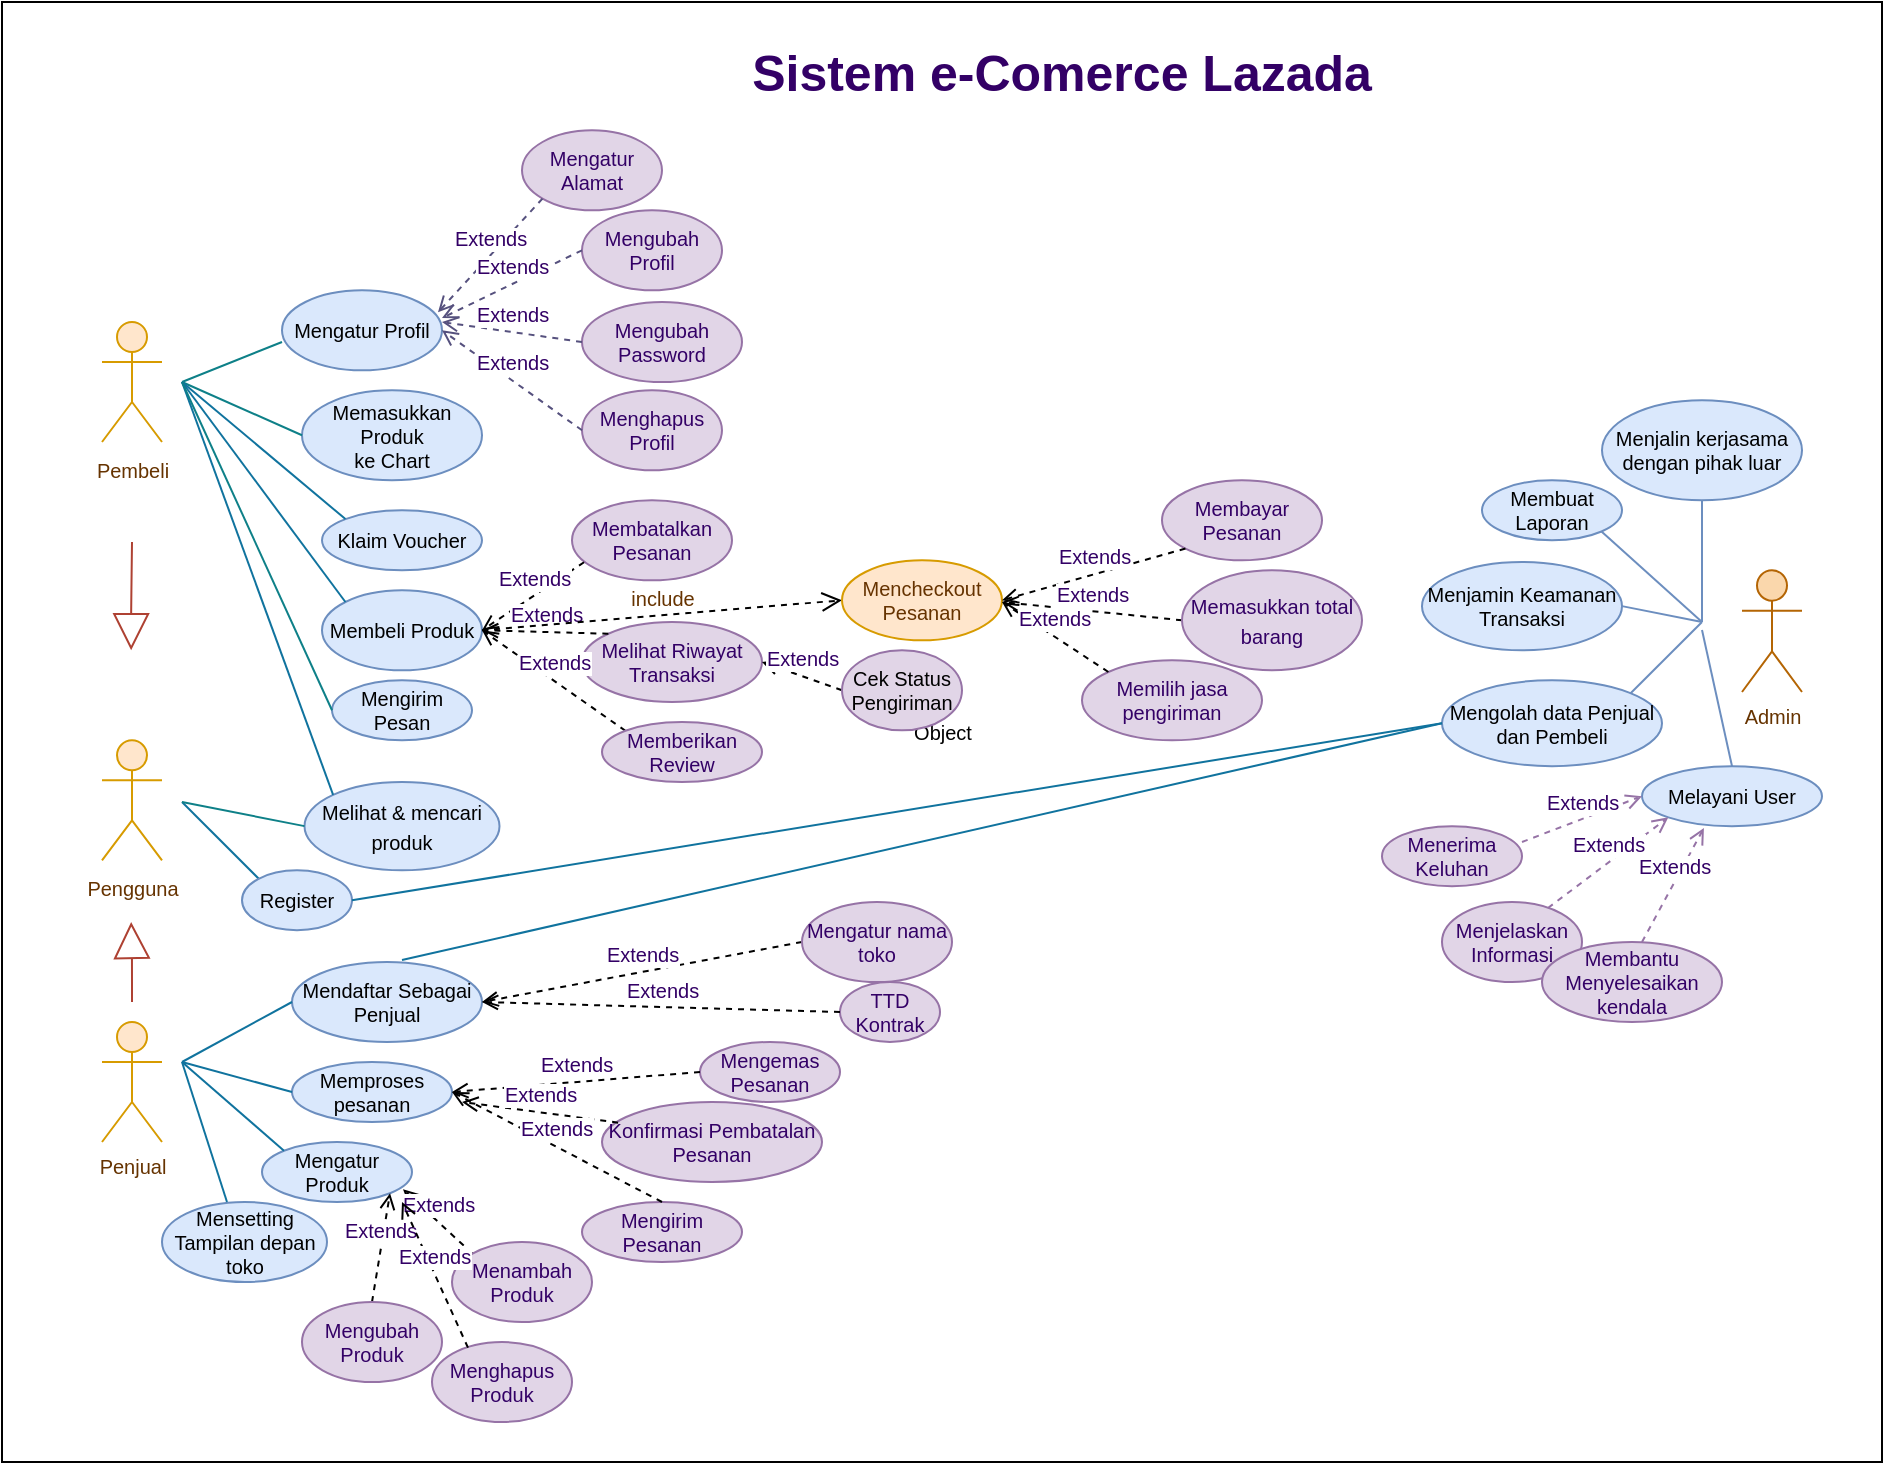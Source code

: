 <mxfile version="13.6.2" type="github">
  <diagram id="C5RBs43oDa-KdzZeNtuy" name="Page-1">
    <mxGraphModel dx="1014" dy="1810" grid="1" gridSize="10" guides="1" tooltips="1" connect="1" arrows="1" fold="1" page="1" pageScale="1" pageWidth="827" pageHeight="1169" math="0" shadow="0">
      <root>
        <mxCell id="WIyWlLk6GJQsqaUBKTNV-0" />
        <mxCell id="WIyWlLk6GJQsqaUBKTNV-1" parent="WIyWlLk6GJQsqaUBKTNV-0" />
        <mxCell id="xuDZEP3e2Q5t-tIr7pyA-163" value="Object" style="html=1;fontSize=10;" vertex="1" parent="WIyWlLk6GJQsqaUBKTNV-1">
          <mxGeometry x="30" y="-350" width="940" height="730" as="geometry" />
        </mxCell>
        <mxCell id="xuDZEP3e2Q5t-tIr7pyA-2" value="&lt;font style=&quot;font-size: 10px&quot;&gt;Pengguna&lt;/font&gt;" style="shape=umlActor;verticalLabelPosition=bottom;verticalAlign=top;html=1;fillColor=#ffe6cc;strokeColor=#d79b00;fontColor=#663300;" vertex="1" parent="WIyWlLk6GJQsqaUBKTNV-1">
          <mxGeometry x="80" y="19.14" width="30" height="60" as="geometry" />
        </mxCell>
        <mxCell id="xuDZEP3e2Q5t-tIr7pyA-3" value="&lt;font style=&quot;font-size: 10px&quot;&gt;Pembeli&lt;/font&gt;" style="shape=umlActor;verticalLabelPosition=bottom;verticalAlign=top;html=1;fillColor=#ffe6cc;strokeColor=#d79b00;fontColor=#663300;" vertex="1" parent="WIyWlLk6GJQsqaUBKTNV-1">
          <mxGeometry x="80" y="-190" width="30" height="60" as="geometry" />
        </mxCell>
        <mxCell id="xuDZEP3e2Q5t-tIr7pyA-4" value="" style="endArrow=none;html=1;fontColor=#336600;fillColor=#b1ddf0;strokeColor=#10739e;" edge="1" parent="WIyWlLk6GJQsqaUBKTNV-1">
          <mxGeometry relative="1" as="geometry">
            <mxPoint x="120" y="50" as="sourcePoint" />
            <mxPoint x="160" y="90" as="targetPoint" />
          </mxGeometry>
        </mxCell>
        <mxCell id="xuDZEP3e2Q5t-tIr7pyA-7" value="&lt;font style=&quot;font-size: 10px&quot;&gt;Register&lt;/font&gt;" style="ellipse;whiteSpace=wrap;html=1;fillColor=#dae8fc;strokeColor=#6c8ebf;" vertex="1" parent="WIyWlLk6GJQsqaUBKTNV-1">
          <mxGeometry x="150" y="84.14" width="55" height="30" as="geometry" />
        </mxCell>
        <mxCell id="xuDZEP3e2Q5t-tIr7pyA-26" value="&lt;font style=&quot;font-size: 10px&quot;&gt;Melihat &amp;amp; mencari produk&lt;/font&gt;" style="ellipse;whiteSpace=wrap;html=1;fillColor=#dae8fc;strokeColor=#6c8ebf;" vertex="1" parent="WIyWlLk6GJQsqaUBKTNV-1">
          <mxGeometry x="181.25" y="40" width="97.5" height="44.14" as="geometry" />
        </mxCell>
        <mxCell id="xuDZEP3e2Q5t-tIr7pyA-36" value="&lt;font style=&quot;font-size: 10px&quot;&gt;Mengatur Profil&lt;/font&gt;" style="ellipse;whiteSpace=wrap;html=1;fillColor=#dae8fc;strokeColor=#6c8ebf;" vertex="1" parent="WIyWlLk6GJQsqaUBKTNV-1">
          <mxGeometry x="170" y="-205.86" width="80" height="40" as="geometry" />
        </mxCell>
        <mxCell id="xuDZEP3e2Q5t-tIr7pyA-37" value="" style="endArrow=none;html=1;fillColor=#b0e3e6;strokeColor=#0e8088;fontColor=#336600;" edge="1" parent="WIyWlLk6GJQsqaUBKTNV-1">
          <mxGeometry relative="1" as="geometry">
            <mxPoint x="120" y="-160" as="sourcePoint" />
            <mxPoint x="170" y="-180" as="targetPoint" />
          </mxGeometry>
        </mxCell>
        <mxCell id="xuDZEP3e2Q5t-tIr7pyA-40" value="Mengatur Alamat" style="ellipse;whiteSpace=wrap;html=1;fontSize=10;fillColor=#e1d5e7;strokeColor=#9673a6;fontColor=#330066;" vertex="1" parent="WIyWlLk6GJQsqaUBKTNV-1">
          <mxGeometry x="290" y="-285.86" width="70" height="40" as="geometry" />
        </mxCell>
        <mxCell id="xuDZEP3e2Q5t-tIr7pyA-41" value="Mengubah Profil" style="ellipse;whiteSpace=wrap;html=1;fontSize=10;fillColor=#e1d5e7;strokeColor=#9673a6;fontColor=#330066;" vertex="1" parent="WIyWlLk6GJQsqaUBKTNV-1">
          <mxGeometry x="320" y="-245.86" width="70" height="40" as="geometry" />
        </mxCell>
        <mxCell id="xuDZEP3e2Q5t-tIr7pyA-42" value="Mengubah Password" style="ellipse;whiteSpace=wrap;html=1;fontSize=10;fillColor=#e1d5e7;strokeColor=#9673a6;fontColor=#330066;" vertex="1" parent="WIyWlLk6GJQsqaUBKTNV-1">
          <mxGeometry x="320" y="-200" width="80" height="40" as="geometry" />
        </mxCell>
        <mxCell id="xuDZEP3e2Q5t-tIr7pyA-43" value="Menghapus Profil" style="ellipse;whiteSpace=wrap;html=1;fontSize=10;fillColor=#e1d5e7;strokeColor=#9673a6;fontColor=#330066;" vertex="1" parent="WIyWlLk6GJQsqaUBKTNV-1">
          <mxGeometry x="320" y="-155.86" width="70" height="40" as="geometry" />
        </mxCell>
        <mxCell id="xuDZEP3e2Q5t-tIr7pyA-46" value="&lt;div&gt;Extends&lt;/div&gt;" style="html=1;verticalAlign=bottom;endArrow=open;dashed=1;fontSize=10;exitX=0;exitY=1;exitDx=0;exitDy=0;entryX=0.975;entryY=0.275;entryDx=0;entryDy=0;entryPerimeter=0;fillColor=#d0cee2;strokeColor=#56517e;fontColor=#330066;" edge="1" parent="WIyWlLk6GJQsqaUBKTNV-1" source="xuDZEP3e2Q5t-tIr7pyA-40" target="xuDZEP3e2Q5t-tIr7pyA-36">
          <mxGeometry relative="1" as="geometry">
            <mxPoint x="210" y="-145.86" as="sourcePoint" />
            <mxPoint x="170" y="-55.86" as="targetPoint" />
            <Array as="points" />
          </mxGeometry>
        </mxCell>
        <mxCell id="xuDZEP3e2Q5t-tIr7pyA-47" value="&lt;div&gt;Extends&lt;/div&gt;" style="html=1;verticalAlign=bottom;endArrow=open;dashed=1;fontSize=10;exitX=0;exitY=0.5;exitDx=0;exitDy=0;fillColor=#d0cee2;strokeColor=#56517e;fontColor=#330066;" edge="1" parent="WIyWlLk6GJQsqaUBKTNV-1" source="xuDZEP3e2Q5t-tIr7pyA-41">
          <mxGeometry relative="1" as="geometry">
            <mxPoint x="310.251" y="-251.718" as="sourcePoint" />
            <mxPoint x="250" y="-192" as="targetPoint" />
            <Array as="points" />
          </mxGeometry>
        </mxCell>
        <mxCell id="xuDZEP3e2Q5t-tIr7pyA-48" value="&lt;div&gt;Extends&lt;/div&gt;" style="html=1;verticalAlign=bottom;endArrow=open;dashed=1;fontSize=10;exitX=0;exitY=0.5;exitDx=0;exitDy=0;entryX=1;entryY=0.397;entryDx=0;entryDy=0;entryPerimeter=0;fillColor=#d0cee2;strokeColor=#56517e;fontColor=#330066;" edge="1" parent="WIyWlLk6GJQsqaUBKTNV-1" source="xuDZEP3e2Q5t-tIr7pyA-42" target="xuDZEP3e2Q5t-tIr7pyA-36">
          <mxGeometry relative="1" as="geometry">
            <mxPoint x="320.251" y="-241.718" as="sourcePoint" />
            <mxPoint x="250" y="-195.86" as="targetPoint" />
            <Array as="points" />
          </mxGeometry>
        </mxCell>
        <mxCell id="xuDZEP3e2Q5t-tIr7pyA-49" value="&lt;div&gt;Extends&lt;/div&gt;" style="html=1;verticalAlign=bottom;endArrow=open;dashed=1;fontSize=10;exitX=0;exitY=0.5;exitDx=0;exitDy=0;entryX=1;entryY=0.5;entryDx=0;entryDy=0;fillColor=#d0cee2;strokeColor=#56517e;fontColor=#330066;" edge="1" parent="WIyWlLk6GJQsqaUBKTNV-1" source="xuDZEP3e2Q5t-tIr7pyA-43" target="xuDZEP3e2Q5t-tIr7pyA-36">
          <mxGeometry relative="1" as="geometry">
            <mxPoint x="330.251" y="-231.718" as="sourcePoint" />
            <mxPoint x="250" y="-195.86" as="targetPoint" />
            <Array as="points" />
          </mxGeometry>
        </mxCell>
        <mxCell id="xuDZEP3e2Q5t-tIr7pyA-50" value="&lt;div&gt;Memasukkan Produk&lt;/div&gt;&lt;div&gt;ke Chart&lt;br&gt;&lt;/div&gt;" style="ellipse;whiteSpace=wrap;html=1;fontSize=10;fillColor=#dae8fc;strokeColor=#6c8ebf;" vertex="1" parent="WIyWlLk6GJQsqaUBKTNV-1">
          <mxGeometry x="180" y="-155.86" width="90" height="45" as="geometry" />
        </mxCell>
        <mxCell id="xuDZEP3e2Q5t-tIr7pyA-51" value="" style="endArrow=none;html=1;fontSize=10;entryX=0;entryY=0.5;entryDx=0;entryDy=0;fillColor=#b0e3e6;strokeColor=#0e8088;fontColor=#336600;" edge="1" parent="WIyWlLk6GJQsqaUBKTNV-1" target="xuDZEP3e2Q5t-tIr7pyA-50">
          <mxGeometry relative="1" as="geometry">
            <mxPoint x="120" y="-160" as="sourcePoint" />
            <mxPoint x="430" y="-155.86" as="targetPoint" />
          </mxGeometry>
        </mxCell>
        <mxCell id="xuDZEP3e2Q5t-tIr7pyA-55" value="Klaim Voucher" style="ellipse;whiteSpace=wrap;html=1;fontSize=10;fillColor=#dae8fc;strokeColor=#6c8ebf;" vertex="1" parent="WIyWlLk6GJQsqaUBKTNV-1">
          <mxGeometry x="190" y="-95.86" width="80" height="30" as="geometry" />
        </mxCell>
        <mxCell id="xuDZEP3e2Q5t-tIr7pyA-56" value="" style="endArrow=none;html=1;fontSize=10;entryX=0;entryY=0;entryDx=0;entryDy=0;fillColor=#b1ddf0;strokeColor=#10739e;fontColor=#336600;" edge="1" parent="WIyWlLk6GJQsqaUBKTNV-1" target="xuDZEP3e2Q5t-tIr7pyA-55">
          <mxGeometry relative="1" as="geometry">
            <mxPoint x="120" y="-160" as="sourcePoint" />
            <mxPoint x="430" y="-135.86" as="targetPoint" />
          </mxGeometry>
        </mxCell>
        <mxCell id="xuDZEP3e2Q5t-tIr7pyA-59" value="Membatalkan Pesanan" style="ellipse;whiteSpace=wrap;html=1;fontSize=10;fillColor=#e1d5e7;strokeColor=#9673a6;fontColor=#330066;" vertex="1" parent="WIyWlLk6GJQsqaUBKTNV-1">
          <mxGeometry x="315" y="-100.86" width="80" height="40" as="geometry" />
        </mxCell>
        <mxCell id="xuDZEP3e2Q5t-tIr7pyA-60" value="Membeli Produk" style="ellipse;whiteSpace=wrap;html=1;fontSize=10;fillColor=#dae8fc;strokeColor=#6c8ebf;" vertex="1" parent="WIyWlLk6GJQsqaUBKTNV-1">
          <mxGeometry x="190" y="-55.86" width="80" height="40" as="geometry" />
        </mxCell>
        <mxCell id="xuDZEP3e2Q5t-tIr7pyA-61" value="" style="endArrow=none;html=1;fontSize=10;entryX=0;entryY=0;entryDx=0;entryDy=0;fillColor=#b1ddf0;strokeColor=#10739e;fontColor=#336600;" edge="1" parent="WIyWlLk6GJQsqaUBKTNV-1" target="xuDZEP3e2Q5t-tIr7pyA-60">
          <mxGeometry relative="1" as="geometry">
            <mxPoint x="120" y="-160" as="sourcePoint" />
            <mxPoint x="430" y="-115.86" as="targetPoint" />
          </mxGeometry>
        </mxCell>
        <mxCell id="xuDZEP3e2Q5t-tIr7pyA-65" value="&lt;div&gt;Extends&lt;/div&gt;" style="html=1;verticalAlign=bottom;endArrow=open;dashed=1;fontSize=10;exitX=0.075;exitY=0.775;exitDx=0;exitDy=0;entryX=1;entryY=0.5;entryDx=0;entryDy=0;exitPerimeter=0;fontColor=#330066;" edge="1" parent="WIyWlLk6GJQsqaUBKTNV-1" source="xuDZEP3e2Q5t-tIr7pyA-59" target="xuDZEP3e2Q5t-tIr7pyA-60">
          <mxGeometry relative="1" as="geometry">
            <mxPoint x="340" y="24.14" as="sourcePoint" />
            <mxPoint x="270" y="-45.86" as="targetPoint" />
            <Array as="points" />
          </mxGeometry>
        </mxCell>
        <mxCell id="xuDZEP3e2Q5t-tIr7pyA-66" value="&lt;div&gt;Melihat Riwayat&lt;/div&gt;&lt;div&gt;Transaksi&lt;br&gt;&lt;/div&gt;" style="ellipse;whiteSpace=wrap;html=1;fontSize=10;fillColor=#e1d5e7;strokeColor=#9673a6;fontColor=#330066;" vertex="1" parent="WIyWlLk6GJQsqaUBKTNV-1">
          <mxGeometry x="320" y="-40" width="90" height="40" as="geometry" />
        </mxCell>
        <mxCell id="xuDZEP3e2Q5t-tIr7pyA-67" value="&lt;div&gt;Extends&lt;/div&gt;" style="html=1;verticalAlign=bottom;endArrow=open;dashed=1;fontSize=10;exitX=0;exitY=0;exitDx=0;exitDy=0;entryX=1;entryY=0.5;entryDx=0;entryDy=0;fontColor=#330066;" edge="1" parent="WIyWlLk6GJQsqaUBKTNV-1" source="xuDZEP3e2Q5t-tIr7pyA-66" target="xuDZEP3e2Q5t-tIr7pyA-60">
          <mxGeometry relative="1" as="geometry">
            <mxPoint x="340" y="-105.86" as="sourcePoint" />
            <mxPoint x="270" y="-175.86" as="targetPoint" />
            <Array as="points" />
          </mxGeometry>
        </mxCell>
        <mxCell id="xuDZEP3e2Q5t-tIr7pyA-69" value="&lt;div&gt;Extends&lt;/div&gt;" style="html=1;verticalAlign=bottom;endArrow=open;dashed=1;fontSize=10;entryX=1;entryY=0.5;entryDx=0;entryDy=0;exitX=0;exitY=0;exitDx=0;exitDy=0;fontColor=#330066;" edge="1" parent="WIyWlLk6GJQsqaUBKTNV-1" source="xuDZEP3e2Q5t-tIr7pyA-95" target="xuDZEP3e2Q5t-tIr7pyA-60">
          <mxGeometry relative="1" as="geometry">
            <mxPoint x="322" y="20" as="sourcePoint" />
            <mxPoint x="280" y="-165.86" as="targetPoint" />
            <Array as="points" />
          </mxGeometry>
        </mxCell>
        <mxCell id="xuDZEP3e2Q5t-tIr7pyA-70" value="&lt;div&gt;Extends&lt;/div&gt;" style="html=1;verticalAlign=bottom;endArrow=open;dashed=1;fontSize=10;entryX=1;entryY=0.5;entryDx=0;entryDy=0;exitX=0;exitY=0.5;exitDx=0;exitDy=0;fontColor=#330066;" edge="1" parent="WIyWlLk6GJQsqaUBKTNV-1" source="xuDZEP3e2Q5t-tIr7pyA-71" target="xuDZEP3e2Q5t-tIr7pyA-66">
          <mxGeometry relative="1" as="geometry">
            <mxPoint x="440" y="-55.86" as="sourcePoint" />
            <mxPoint x="290" y="-155.86" as="targetPoint" />
            <Array as="points" />
          </mxGeometry>
        </mxCell>
        <mxCell id="xuDZEP3e2Q5t-tIr7pyA-71" value="Cek Status Pengiriman" style="ellipse;whiteSpace=wrap;html=1;fontSize=10;fillColor=#e1d5e7;strokeColor=#9673a6;" vertex="1" parent="WIyWlLk6GJQsqaUBKTNV-1">
          <mxGeometry x="450" y="-25.86" width="60" height="40" as="geometry" />
        </mxCell>
        <mxCell id="xuDZEP3e2Q5t-tIr7pyA-74" value="include" style="html=1;verticalAlign=bottom;endArrow=open;dashed=1;endSize=8;fontSize=10;entryX=0;entryY=0.5;entryDx=0;entryDy=0;fontColor=#663300;" edge="1" parent="WIyWlLk6GJQsqaUBKTNV-1" target="xuDZEP3e2Q5t-tIr7pyA-75">
          <mxGeometry relative="1" as="geometry">
            <mxPoint x="270" y="-35.86" as="sourcePoint" />
            <mxPoint x="520" y="-55.86" as="targetPoint" />
          </mxGeometry>
        </mxCell>
        <mxCell id="xuDZEP3e2Q5t-tIr7pyA-75" value="Mencheckout Pesanan" style="ellipse;whiteSpace=wrap;html=1;fontSize=10;fillColor=#ffe6cc;strokeColor=#d79b00;fontColor=#663300;" vertex="1" parent="WIyWlLk6GJQsqaUBKTNV-1">
          <mxGeometry x="450" y="-70.86" width="80" height="40" as="geometry" />
        </mxCell>
        <mxCell id="xuDZEP3e2Q5t-tIr7pyA-77" value="Membayar Pesanan" style="ellipse;whiteSpace=wrap;html=1;fontSize=10;fillColor=#e1d5e7;strokeColor=#9673a6;fontColor=#330066;" vertex="1" parent="WIyWlLk6GJQsqaUBKTNV-1">
          <mxGeometry x="610" y="-110.86" width="80" height="40" as="geometry" />
        </mxCell>
        <mxCell id="xuDZEP3e2Q5t-tIr7pyA-78" value="&lt;div&gt;Extends&lt;/div&gt;" style="html=1;verticalAlign=bottom;endArrow=open;dashed=1;fontSize=10;exitX=0;exitY=1;exitDx=0;exitDy=0;entryX=1;entryY=0.5;entryDx=0;entryDy=0;fontColor=#330066;" edge="1" parent="WIyWlLk6GJQsqaUBKTNV-1" source="xuDZEP3e2Q5t-tIr7pyA-77" target="xuDZEP3e2Q5t-tIr7pyA-75">
          <mxGeometry relative="1" as="geometry">
            <mxPoint x="390" y="-55.86" as="sourcePoint" />
            <mxPoint x="500" y="-155.86" as="targetPoint" />
            <Array as="points" />
          </mxGeometry>
        </mxCell>
        <mxCell id="xuDZEP3e2Q5t-tIr7pyA-79" value="&lt;div&gt;Extends&lt;/div&gt;" style="html=1;verticalAlign=bottom;endArrow=open;dashed=1;fontSize=10;exitX=0;exitY=0.5;exitDx=0;exitDy=0;fontColor=#330066;" edge="1" parent="WIyWlLk6GJQsqaUBKTNV-1" source="xuDZEP3e2Q5t-tIr7pyA-80">
          <mxGeometry relative="1" as="geometry">
            <mxPoint x="630" y="-45.86" as="sourcePoint" />
            <mxPoint x="530" y="-50" as="targetPoint" />
            <Array as="points" />
          </mxGeometry>
        </mxCell>
        <mxCell id="xuDZEP3e2Q5t-tIr7pyA-80" value="&lt;font style=&quot;font-size: 10px&quot;&gt;Memasukkan total barang&lt;/font&gt;" style="ellipse;whiteSpace=wrap;html=1;fillColor=#e1d5e7;strokeColor=#9673a6;fontColor=#330066;" vertex="1" parent="WIyWlLk6GJQsqaUBKTNV-1">
          <mxGeometry x="620" y="-65.86" width="90" height="50" as="geometry" />
        </mxCell>
        <mxCell id="xuDZEP3e2Q5t-tIr7pyA-82" value="Memilih jasa pengiriman" style="ellipse;whiteSpace=wrap;html=1;fontSize=10;fillColor=#e1d5e7;strokeColor=#9673a6;fontColor=#330066;" vertex="1" parent="WIyWlLk6GJQsqaUBKTNV-1">
          <mxGeometry x="570" y="-20.86" width="90" height="40" as="geometry" />
        </mxCell>
        <mxCell id="xuDZEP3e2Q5t-tIr7pyA-83" value="&lt;div&gt;Extends&lt;/div&gt;" style="html=1;verticalAlign=bottom;endArrow=open;dashed=1;fontSize=10;exitX=0;exitY=0;exitDx=0;exitDy=0;fontColor=#330066;" edge="1" parent="WIyWlLk6GJQsqaUBKTNV-1" source="xuDZEP3e2Q5t-tIr7pyA-82">
          <mxGeometry relative="1" as="geometry">
            <mxPoint x="410" y="-35.86" as="sourcePoint" />
            <mxPoint x="530" y="-50" as="targetPoint" />
            <Array as="points" />
          </mxGeometry>
        </mxCell>
        <mxCell id="xuDZEP3e2Q5t-tIr7pyA-85" value="" style="endArrow=block;endSize=16;endFill=0;html=1;fontSize=10;fillColor=#fad9d5;strokeColor=#ae4132;fontColor=#336600;" edge="1" parent="WIyWlLk6GJQsqaUBKTNV-1">
          <mxGeometry width="160" relative="1" as="geometry">
            <mxPoint x="95" y="-80" as="sourcePoint" />
            <mxPoint x="94.58" y="-25.86" as="targetPoint" />
            <Array as="points">
              <mxPoint x="94.58" y="-45.86" />
            </Array>
          </mxGeometry>
        </mxCell>
        <mxCell id="xuDZEP3e2Q5t-tIr7pyA-87" value="" style="endArrow=none;html=1;fontSize=10;entryX=0;entryY=0.5;entryDx=0;entryDy=0;fontColor=#336600;fillColor=#b0e3e6;strokeColor=#0e8088;" edge="1" parent="WIyWlLk6GJQsqaUBKTNV-1" target="xuDZEP3e2Q5t-tIr7pyA-26">
          <mxGeometry relative="1" as="geometry">
            <mxPoint x="120" y="50" as="sourcePoint" />
            <mxPoint x="190" y="30" as="targetPoint" />
          </mxGeometry>
        </mxCell>
        <mxCell id="xuDZEP3e2Q5t-tIr7pyA-90" value="" style="endArrow=none;html=1;fontSize=10;entryX=0;entryY=0;entryDx=0;entryDy=0;fillColor=#b1ddf0;strokeColor=#10739e;fontColor=#336600;" edge="1" parent="WIyWlLk6GJQsqaUBKTNV-1" target="xuDZEP3e2Q5t-tIr7pyA-26">
          <mxGeometry relative="1" as="geometry">
            <mxPoint x="120" y="-160" as="sourcePoint" />
            <mxPoint x="140" y="20" as="targetPoint" />
          </mxGeometry>
        </mxCell>
        <mxCell id="xuDZEP3e2Q5t-tIr7pyA-95" value="Memberikan Review" style="ellipse;whiteSpace=wrap;html=1;fontSize=10;fillColor=#e1d5e7;strokeColor=#9673a6;fontColor=#330066;" vertex="1" parent="WIyWlLk6GJQsqaUBKTNV-1">
          <mxGeometry x="330" y="10.0" width="80" height="30" as="geometry" />
        </mxCell>
        <mxCell id="xuDZEP3e2Q5t-tIr7pyA-96" value="" style="endArrow=block;endSize=16;endFill=0;html=1;fontSize=10;jumpSize=5;fontColor=#336600;fillColor=#fad9d5;strokeColor=#ae4132;" edge="1" parent="WIyWlLk6GJQsqaUBKTNV-1">
          <mxGeometry width="160" relative="1" as="geometry">
            <mxPoint x="95" y="150" as="sourcePoint" />
            <mxPoint x="94.58" y="110" as="targetPoint" />
            <Array as="points">
              <mxPoint x="95" y="130" />
            </Array>
          </mxGeometry>
        </mxCell>
        <mxCell id="xuDZEP3e2Q5t-tIr7pyA-97" value="Penjual" style="shape=umlActor;verticalLabelPosition=bottom;verticalAlign=top;html=1;fontSize=10;fillColor=#ffe6cc;strokeColor=#d79b00;fontColor=#663300;" vertex="1" parent="WIyWlLk6GJQsqaUBKTNV-1">
          <mxGeometry x="80" y="160" width="30" height="60" as="geometry" />
        </mxCell>
        <mxCell id="xuDZEP3e2Q5t-tIr7pyA-98" value="Mendaftar Sebagai Penjual" style="ellipse;whiteSpace=wrap;html=1;fontSize=10;fillColor=#dae8fc;strokeColor=#6c8ebf;" vertex="1" parent="WIyWlLk6GJQsqaUBKTNV-1">
          <mxGeometry x="175" y="130" width="95" height="40" as="geometry" />
        </mxCell>
        <mxCell id="xuDZEP3e2Q5t-tIr7pyA-99" value="Mensetting Tampilan depan toko" style="ellipse;whiteSpace=wrap;html=1;fontSize=10;fillColor=#dae8fc;strokeColor=#6c8ebf;" vertex="1" parent="WIyWlLk6GJQsqaUBKTNV-1">
          <mxGeometry x="110" y="250" width="82.5" height="40" as="geometry" />
        </mxCell>
        <mxCell id="xuDZEP3e2Q5t-tIr7pyA-100" value="Memproses pesanan" style="ellipse;whiteSpace=wrap;html=1;fontSize=10;fillColor=#dae8fc;strokeColor=#6c8ebf;" vertex="1" parent="WIyWlLk6GJQsqaUBKTNV-1">
          <mxGeometry x="175" y="180" width="80" height="30" as="geometry" />
        </mxCell>
        <mxCell id="xuDZEP3e2Q5t-tIr7pyA-101" value="Mengatur Produk" style="ellipse;whiteSpace=wrap;html=1;fontSize=10;fillColor=#dae8fc;strokeColor=#6c8ebf;" vertex="1" parent="WIyWlLk6GJQsqaUBKTNV-1">
          <mxGeometry x="160" y="220" width="75" height="30" as="geometry" />
        </mxCell>
        <mxCell id="xuDZEP3e2Q5t-tIr7pyA-102" value="Mengirim Pesan" style="ellipse;whiteSpace=wrap;html=1;fontSize=10;fillColor=#dae8fc;strokeColor=#6c8ebf;" vertex="1" parent="WIyWlLk6GJQsqaUBKTNV-1">
          <mxGeometry x="195" y="-10.86" width="70" height="30" as="geometry" />
        </mxCell>
        <mxCell id="xuDZEP3e2Q5t-tIr7pyA-103" value="" style="endArrow=none;html=1;fontSize=10;entryX=0;entryY=0.5;entryDx=0;entryDy=0;fillColor=#b0e3e6;strokeColor=#0e8088;fontColor=#336600;" edge="1" parent="WIyWlLk6GJQsqaUBKTNV-1" target="xuDZEP3e2Q5t-tIr7pyA-102">
          <mxGeometry relative="1" as="geometry">
            <mxPoint x="120" y="-160" as="sourcePoint" />
            <mxPoint x="350" y="20" as="targetPoint" />
          </mxGeometry>
        </mxCell>
        <mxCell id="xuDZEP3e2Q5t-tIr7pyA-106" value="" style="endArrow=none;html=1;fontSize=10;entryX=0;entryY=0.5;entryDx=0;entryDy=0;fillColor=#b1ddf0;strokeColor=#10739e;fontColor=#336600;" edge="1" parent="WIyWlLk6GJQsqaUBKTNV-1" target="xuDZEP3e2Q5t-tIr7pyA-98">
          <mxGeometry relative="1" as="geometry">
            <mxPoint x="120" y="180" as="sourcePoint" />
            <mxPoint x="350" y="250" as="targetPoint" />
          </mxGeometry>
        </mxCell>
        <mxCell id="xuDZEP3e2Q5t-tIr7pyA-110" value="" style="endArrow=none;html=1;fontSize=10;entryX=0;entryY=0.5;entryDx=0;entryDy=0;fillColor=#b1ddf0;strokeColor=#10739e;fontColor=#336600;" edge="1" parent="WIyWlLk6GJQsqaUBKTNV-1" target="xuDZEP3e2Q5t-tIr7pyA-100">
          <mxGeometry relative="1" as="geometry">
            <mxPoint x="120" y="180" as="sourcePoint" />
            <mxPoint x="195.0" y="170" as="targetPoint" />
          </mxGeometry>
        </mxCell>
        <mxCell id="xuDZEP3e2Q5t-tIr7pyA-111" value="" style="endArrow=none;html=1;fontSize=10;entryX=0;entryY=0;entryDx=0;entryDy=0;fillColor=#b1ddf0;strokeColor=#10739e;fontColor=#336600;" edge="1" parent="WIyWlLk6GJQsqaUBKTNV-1" target="xuDZEP3e2Q5t-tIr7pyA-101">
          <mxGeometry relative="1" as="geometry">
            <mxPoint x="120" y="180" as="sourcePoint" />
            <mxPoint x="205.0" y="180" as="targetPoint" />
          </mxGeometry>
        </mxCell>
        <mxCell id="xuDZEP3e2Q5t-tIr7pyA-112" value="&lt;div&gt;Extends&lt;/div&gt;" style="html=1;verticalAlign=bottom;endArrow=open;dashed=1;fontSize=10;entryX=1;entryY=0.5;entryDx=0;entryDy=0;exitX=0;exitY=0.5;exitDx=0;exitDy=0;fontColor=#330066;" edge="1" parent="WIyWlLk6GJQsqaUBKTNV-1" source="xuDZEP3e2Q5t-tIr7pyA-113" target="xuDZEP3e2Q5t-tIr7pyA-98">
          <mxGeometry relative="1" as="geometry">
            <mxPoint x="300" y="120" as="sourcePoint" />
            <mxPoint x="280.0" y="-25.86" as="targetPoint" />
            <Array as="points" />
          </mxGeometry>
        </mxCell>
        <mxCell id="xuDZEP3e2Q5t-tIr7pyA-113" value="Mengatur nama toko" style="ellipse;whiteSpace=wrap;html=1;fontSize=10;fillColor=#e1d5e7;strokeColor=#9673a6;fontColor=#330066;" vertex="1" parent="WIyWlLk6GJQsqaUBKTNV-1">
          <mxGeometry x="430" y="100" width="75" height="40" as="geometry" />
        </mxCell>
        <mxCell id="xuDZEP3e2Q5t-tIr7pyA-114" value="TTD Kontrak" style="ellipse;whiteSpace=wrap;html=1;fontSize=10;fillColor=#e1d5e7;strokeColor=#9673a6;fontColor=#330066;" vertex="1" parent="WIyWlLk6GJQsqaUBKTNV-1">
          <mxGeometry x="449" y="140" width="50" height="30" as="geometry" />
        </mxCell>
        <mxCell id="xuDZEP3e2Q5t-tIr7pyA-115" value="&lt;div&gt;Extends&lt;/div&gt;" style="html=1;verticalAlign=bottom;endArrow=open;dashed=1;fontSize=10;exitX=0;exitY=0.5;exitDx=0;exitDy=0;fontColor=#330066;" edge="1" parent="WIyWlLk6GJQsqaUBKTNV-1" source="xuDZEP3e2Q5t-tIr7pyA-114">
          <mxGeometry relative="1" as="geometry">
            <mxPoint x="361.716" y="34.393" as="sourcePoint" />
            <mxPoint x="270" y="150" as="targetPoint" />
            <Array as="points" />
          </mxGeometry>
        </mxCell>
        <mxCell id="xuDZEP3e2Q5t-tIr7pyA-116" value="Mengemas Pesanan" style="ellipse;whiteSpace=wrap;html=1;fontSize=10;fillColor=#e1d5e7;strokeColor=#9673a6;fontColor=#330066;" vertex="1" parent="WIyWlLk6GJQsqaUBKTNV-1">
          <mxGeometry x="379" y="170" width="70" height="30" as="geometry" />
        </mxCell>
        <mxCell id="xuDZEP3e2Q5t-tIr7pyA-117" value="Konfirmasi Pembatalan Pesanan" style="ellipse;whiteSpace=wrap;html=1;fontSize=10;fillColor=#e1d5e7;strokeColor=#9673a6;fontColor=#330066;" vertex="1" parent="WIyWlLk6GJQsqaUBKTNV-1">
          <mxGeometry x="330" y="200" width="110" height="40" as="geometry" />
        </mxCell>
        <mxCell id="xuDZEP3e2Q5t-tIr7pyA-118" value="Mengirim Pesanan" style="ellipse;whiteSpace=wrap;html=1;fontSize=10;fillColor=#e1d5e7;strokeColor=#9673a6;fontColor=#330066;" vertex="1" parent="WIyWlLk6GJQsqaUBKTNV-1">
          <mxGeometry x="320" y="250" width="80" height="30" as="geometry" />
        </mxCell>
        <mxCell id="xuDZEP3e2Q5t-tIr7pyA-119" value="&lt;div&gt;Extends&lt;/div&gt;" style="html=1;verticalAlign=bottom;endArrow=open;dashed=1;fontSize=10;entryX=1;entryY=0.5;entryDx=0;entryDy=0;exitX=0;exitY=0.5;exitDx=0;exitDy=0;fontColor=#330066;" edge="1" parent="WIyWlLk6GJQsqaUBKTNV-1" source="xuDZEP3e2Q5t-tIr7pyA-116" target="xuDZEP3e2Q5t-tIr7pyA-100">
          <mxGeometry relative="1" as="geometry">
            <mxPoint x="371.716" y="44.393" as="sourcePoint" />
            <mxPoint x="300.0" y="-5.86" as="targetPoint" />
            <Array as="points" />
          </mxGeometry>
        </mxCell>
        <mxCell id="xuDZEP3e2Q5t-tIr7pyA-120" value="&lt;div&gt;Extends&lt;/div&gt;" style="html=1;verticalAlign=bottom;endArrow=open;dashed=1;fontSize=10;exitX=0.073;exitY=0.258;exitDx=0;exitDy=0;exitPerimeter=0;fontColor=#330066;" edge="1" parent="WIyWlLk6GJQsqaUBKTNV-1" source="xuDZEP3e2Q5t-tIr7pyA-117">
          <mxGeometry relative="1" as="geometry">
            <mxPoint x="381.716" y="54.393" as="sourcePoint" />
            <mxPoint x="260" y="200" as="targetPoint" />
            <Array as="points" />
          </mxGeometry>
        </mxCell>
        <mxCell id="xuDZEP3e2Q5t-tIr7pyA-122" value="&lt;div&gt;Extends&lt;/div&gt;" style="html=1;verticalAlign=bottom;endArrow=open;dashed=1;fontSize=10;entryX=1;entryY=0.5;entryDx=0;entryDy=0;exitX=0.5;exitY=0;exitDx=0;exitDy=0;fontColor=#330066;" edge="1" parent="WIyWlLk6GJQsqaUBKTNV-1" source="xuDZEP3e2Q5t-tIr7pyA-118" target="xuDZEP3e2Q5t-tIr7pyA-100">
          <mxGeometry relative="1" as="geometry">
            <mxPoint x="391.716" y="64.393" as="sourcePoint" />
            <mxPoint x="320.0" y="14.14" as="targetPoint" />
            <Array as="points" />
          </mxGeometry>
        </mxCell>
        <mxCell id="xuDZEP3e2Q5t-tIr7pyA-125" value="&lt;div&gt;Extends&lt;/div&gt;" style="html=1;verticalAlign=bottom;endArrow=open;dashed=1;fontSize=10;entryX=0.94;entryY=0.789;entryDx=0;entryDy=0;exitX=0;exitY=0;exitDx=0;exitDy=0;entryPerimeter=0;fontColor=#330066;" edge="1" parent="WIyWlLk6GJQsqaUBKTNV-1" source="xuDZEP3e2Q5t-tIr7pyA-128" target="xuDZEP3e2Q5t-tIr7pyA-101">
          <mxGeometry relative="1" as="geometry">
            <mxPoint x="280" y="270" as="sourcePoint" />
            <mxPoint x="330.0" y="24.14" as="targetPoint" />
            <Array as="points" />
          </mxGeometry>
        </mxCell>
        <mxCell id="xuDZEP3e2Q5t-tIr7pyA-128" value="Menambah Produk" style="ellipse;whiteSpace=wrap;html=1;fontSize=10;fillColor=#e1d5e7;strokeColor=#9673a6;fontColor=#330066;" vertex="1" parent="WIyWlLk6GJQsqaUBKTNV-1">
          <mxGeometry x="255" y="270" width="70" height="40" as="geometry" />
        </mxCell>
        <mxCell id="xuDZEP3e2Q5t-tIr7pyA-129" value="" style="endArrow=none;html=1;fontSize=10;entryX=0.394;entryY=0;entryDx=0;entryDy=0;entryPerimeter=0;fillColor=#b1ddf0;strokeColor=#10739e;fontColor=#336600;" edge="1" parent="WIyWlLk6GJQsqaUBKTNV-1" target="xuDZEP3e2Q5t-tIr7pyA-99">
          <mxGeometry relative="1" as="geometry">
            <mxPoint x="120" y="180" as="sourcePoint" />
            <mxPoint x="350" y="220" as="targetPoint" />
          </mxGeometry>
        </mxCell>
        <mxCell id="xuDZEP3e2Q5t-tIr7pyA-132" value="&lt;div&gt;Extends&lt;/div&gt;" style="html=1;verticalAlign=bottom;endArrow=open;dashed=1;fontSize=10;entryX=1;entryY=1;entryDx=0;entryDy=0;exitX=0.5;exitY=0;exitDx=0;exitDy=0;fontColor=#330066;" edge="1" parent="WIyWlLk6GJQsqaUBKTNV-1" source="xuDZEP3e2Q5t-tIr7pyA-133" target="xuDZEP3e2Q5t-tIr7pyA-101">
          <mxGeometry relative="1" as="geometry">
            <mxPoint x="230" y="300" as="sourcePoint" />
            <mxPoint x="170.249" y="267.812" as="targetPoint" />
            <Array as="points" />
          </mxGeometry>
        </mxCell>
        <mxCell id="xuDZEP3e2Q5t-tIr7pyA-133" value="Mengubah Produk" style="ellipse;whiteSpace=wrap;html=1;fontSize=10;fillColor=#e1d5e7;strokeColor=#9673a6;fontColor=#330066;" vertex="1" parent="WIyWlLk6GJQsqaUBKTNV-1">
          <mxGeometry x="180" y="300" width="70" height="40" as="geometry" />
        </mxCell>
        <mxCell id="xuDZEP3e2Q5t-tIr7pyA-134" value="Menghapus Produk" style="ellipse;whiteSpace=wrap;html=1;fontSize=10;fillColor=#e1d5e7;strokeColor=#9673a6;fontColor=#330066;" vertex="1" parent="WIyWlLk6GJQsqaUBKTNV-1">
          <mxGeometry x="245" y="320" width="70" height="40" as="geometry" />
        </mxCell>
        <mxCell id="xuDZEP3e2Q5t-tIr7pyA-135" value="&lt;div&gt;Extends&lt;/div&gt;" style="html=1;verticalAlign=bottom;endArrow=open;dashed=1;fontSize=10;exitX=0.257;exitY=0.071;exitDx=0;exitDy=0;exitPerimeter=0;fontColor=#330066;" edge="1" parent="WIyWlLk6GJQsqaUBKTNV-1" source="xuDZEP3e2Q5t-tIr7pyA-134">
          <mxGeometry relative="1" as="geometry">
            <mxPoint x="400" y="310" as="sourcePoint" />
            <mxPoint x="230" y="250" as="targetPoint" />
            <Array as="points" />
          </mxGeometry>
        </mxCell>
        <mxCell id="xuDZEP3e2Q5t-tIr7pyA-136" value="Admin" style="shape=umlActor;verticalLabelPosition=bottom;verticalAlign=top;html=1;fontSize=10;fillColor=#fad7ac;strokeColor=#b46504;fontColor=#663300;" vertex="1" parent="WIyWlLk6GJQsqaUBKTNV-1">
          <mxGeometry x="900" y="-65.86" width="30" height="60.86" as="geometry" />
        </mxCell>
        <mxCell id="xuDZEP3e2Q5t-tIr7pyA-137" value="Mengolah data Penjual dan Pembeli" style="ellipse;whiteSpace=wrap;html=1;fontSize=10;fillColor=#dae8fc;strokeColor=#6c8ebf;" vertex="1" parent="WIyWlLk6GJQsqaUBKTNV-1">
          <mxGeometry x="750" y="-10.86" width="110" height="42.93" as="geometry" />
        </mxCell>
        <mxCell id="xuDZEP3e2Q5t-tIr7pyA-138" value="" style="endArrow=none;html=1;fontSize=10;exitX=1;exitY=0;exitDx=0;exitDy=0;fillColor=#dae8fc;strokeColor=#6c8ebf;fontColor=#336600;" edge="1" parent="WIyWlLk6GJQsqaUBKTNV-1" source="xuDZEP3e2Q5t-tIr7pyA-137">
          <mxGeometry relative="1" as="geometry">
            <mxPoint x="820" y="-3" as="sourcePoint" />
            <mxPoint x="880" y="-40" as="targetPoint" />
          </mxGeometry>
        </mxCell>
        <mxCell id="xuDZEP3e2Q5t-tIr7pyA-142" value="" style="endArrow=none;html=1;fontSize=10;exitX=1;exitY=0.5;exitDx=0;exitDy=0;entryX=0;entryY=0.5;entryDx=0;entryDy=0;fillColor=#b1ddf0;strokeColor=#10739e;fontColor=#336600;" edge="1" parent="WIyWlLk6GJQsqaUBKTNV-1" source="xuDZEP3e2Q5t-tIr7pyA-7" target="xuDZEP3e2Q5t-tIr7pyA-137">
          <mxGeometry relative="1" as="geometry">
            <mxPoint x="340" y="30" as="sourcePoint" />
            <mxPoint x="780" y="20" as="targetPoint" />
          </mxGeometry>
        </mxCell>
        <mxCell id="xuDZEP3e2Q5t-tIr7pyA-145" value="" style="endArrow=none;html=1;fontSize=10;entryX=0;entryY=0.5;entryDx=0;entryDy=0;fillColor=#b1ddf0;strokeColor=#10739e;fontColor=#336600;" edge="1" parent="WIyWlLk6GJQsqaUBKTNV-1" target="xuDZEP3e2Q5t-tIr7pyA-137">
          <mxGeometry relative="1" as="geometry">
            <mxPoint x="230" y="129" as="sourcePoint" />
            <mxPoint x="560" y="130" as="targetPoint" />
          </mxGeometry>
        </mxCell>
        <mxCell id="xuDZEP3e2Q5t-tIr7pyA-148" value="Membuat Laporan" style="ellipse;whiteSpace=wrap;html=1;fontSize=10;fillColor=#dae8fc;strokeColor=#6c8ebf;" vertex="1" parent="WIyWlLk6GJQsqaUBKTNV-1">
          <mxGeometry x="770" y="-110.86" width="70" height="30" as="geometry" />
        </mxCell>
        <mxCell id="xuDZEP3e2Q5t-tIr7pyA-149" value="Menjamin Keamanan Transaksi" style="ellipse;whiteSpace=wrap;html=1;fontSize=10;fillColor=#dae8fc;strokeColor=#6c8ebf;" vertex="1" parent="WIyWlLk6GJQsqaUBKTNV-1">
          <mxGeometry x="740" y="-70" width="100" height="44.14" as="geometry" />
        </mxCell>
        <mxCell id="xuDZEP3e2Q5t-tIr7pyA-150" value="Melayani User" style="ellipse;whiteSpace=wrap;html=1;fontSize=10;fillColor=#dae8fc;strokeColor=#6c8ebf;" vertex="1" parent="WIyWlLk6GJQsqaUBKTNV-1">
          <mxGeometry x="850" y="32.07" width="90" height="30" as="geometry" />
        </mxCell>
        <mxCell id="xuDZEP3e2Q5t-tIr7pyA-151" value="Menjalin kerjasama dengan pihak luar" style="ellipse;whiteSpace=wrap;html=1;fontSize=10;fillColor=#dae8fc;strokeColor=#6c8ebf;" vertex="1" parent="WIyWlLk6GJQsqaUBKTNV-1">
          <mxGeometry x="830" y="-150.86" width="100" height="50" as="geometry" />
        </mxCell>
        <mxCell id="xuDZEP3e2Q5t-tIr7pyA-152" value="&lt;div&gt;Extends&lt;/div&gt;" style="html=1;verticalAlign=bottom;endArrow=open;dashed=1;fontSize=10;entryX=0;entryY=0.5;entryDx=0;entryDy=0;fillColor=#e1d5e7;strokeColor=#9673a6;fontColor=#330066;" edge="1" parent="WIyWlLk6GJQsqaUBKTNV-1" target="xuDZEP3e2Q5t-tIr7pyA-150">
          <mxGeometry relative="1" as="geometry">
            <mxPoint x="790" y="70" as="sourcePoint" />
            <mxPoint x="510" y="130" as="targetPoint" />
            <Array as="points" />
          </mxGeometry>
        </mxCell>
        <mxCell id="xuDZEP3e2Q5t-tIr7pyA-153" value="&lt;div&gt;Extends&lt;/div&gt;" style="html=1;verticalAlign=bottom;endArrow=open;dashed=1;fontSize=10;entryX=0;entryY=1;entryDx=0;entryDy=0;exitX=0.757;exitY=0.075;exitDx=0;exitDy=0;exitPerimeter=0;fillColor=#e1d5e7;strokeColor=#9673a6;fontColor=#330066;" edge="1" parent="WIyWlLk6GJQsqaUBKTNV-1" source="xuDZEP3e2Q5t-tIr7pyA-156" target="xuDZEP3e2Q5t-tIr7pyA-150">
          <mxGeometry relative="1" as="geometry">
            <mxPoint x="820" y="100" as="sourcePoint" />
            <mxPoint x="620" y="140" as="targetPoint" />
            <Array as="points" />
          </mxGeometry>
        </mxCell>
        <mxCell id="xuDZEP3e2Q5t-tIr7pyA-154" value="&lt;div&gt;Extends&lt;/div&gt;" style="html=1;verticalAlign=bottom;endArrow=open;dashed=1;fontSize=10;entryX=0.344;entryY=1.031;entryDx=0;entryDy=0;entryPerimeter=0;fillColor=#e1d5e7;strokeColor=#9673a6;fontColor=#330066;" edge="1" parent="WIyWlLk6GJQsqaUBKTNV-1" target="xuDZEP3e2Q5t-tIr7pyA-150">
          <mxGeometry relative="1" as="geometry">
            <mxPoint x="850" y="120" as="sourcePoint" />
            <mxPoint x="720" y="160" as="targetPoint" />
            <Array as="points" />
          </mxGeometry>
        </mxCell>
        <mxCell id="xuDZEP3e2Q5t-tIr7pyA-155" value="Menerima Keluhan" style="ellipse;whiteSpace=wrap;html=1;fontSize=10;fillColor=#e1d5e7;strokeColor=#9673a6;fontColor=#330066;" vertex="1" parent="WIyWlLk6GJQsqaUBKTNV-1">
          <mxGeometry x="720" y="62.07" width="70" height="30" as="geometry" />
        </mxCell>
        <mxCell id="xuDZEP3e2Q5t-tIr7pyA-156" value="Menjelaskan Informasi" style="ellipse;whiteSpace=wrap;html=1;fontSize=10;fillColor=#e1d5e7;strokeColor=#9673a6;fontColor=#330066;" vertex="1" parent="WIyWlLk6GJQsqaUBKTNV-1">
          <mxGeometry x="750" y="100" width="70" height="40" as="geometry" />
        </mxCell>
        <mxCell id="xuDZEP3e2Q5t-tIr7pyA-157" value="Membantu Menyelesaikan kendala" style="ellipse;whiteSpace=wrap;html=1;fontSize=10;fillColor=#e1d5e7;strokeColor=#9673a6;fontColor=#330066;" vertex="1" parent="WIyWlLk6GJQsqaUBKTNV-1">
          <mxGeometry x="800" y="120" width="90" height="40" as="geometry" />
        </mxCell>
        <mxCell id="xuDZEP3e2Q5t-tIr7pyA-158" value="" style="endArrow=none;html=1;fontSize=10;exitX=0.5;exitY=0;exitDx=0;exitDy=0;fillColor=#dae8fc;strokeColor=#6c8ebf;fontColor=#336600;" edge="1" parent="WIyWlLk6GJQsqaUBKTNV-1" source="xuDZEP3e2Q5t-tIr7pyA-150">
          <mxGeometry relative="1" as="geometry">
            <mxPoint x="920" as="sourcePoint" />
            <mxPoint x="880" y="-36" as="targetPoint" />
          </mxGeometry>
        </mxCell>
        <mxCell id="xuDZEP3e2Q5t-tIr7pyA-159" value="" style="endArrow=none;html=1;fontSize=10;exitX=1;exitY=0.5;exitDx=0;exitDy=0;fillColor=#dae8fc;strokeColor=#6c8ebf;fontColor=#336600;" edge="1" parent="WIyWlLk6GJQsqaUBKTNV-1" source="xuDZEP3e2Q5t-tIr7pyA-149">
          <mxGeometry relative="1" as="geometry">
            <mxPoint x="860" y="-70" as="sourcePoint" />
            <mxPoint x="880" y="-40" as="targetPoint" />
          </mxGeometry>
        </mxCell>
        <mxCell id="xuDZEP3e2Q5t-tIr7pyA-160" value="" style="endArrow=none;html=1;fontSize=10;exitX=1;exitY=1;exitDx=0;exitDy=0;fillColor=#dae8fc;strokeColor=#6c8ebf;fontColor=#336600;" edge="1" parent="WIyWlLk6GJQsqaUBKTNV-1" source="xuDZEP3e2Q5t-tIr7pyA-148">
          <mxGeometry relative="1" as="geometry">
            <mxPoint x="842" y="-96" as="sourcePoint" />
            <mxPoint x="880" y="-40" as="targetPoint" />
          </mxGeometry>
        </mxCell>
        <mxCell id="xuDZEP3e2Q5t-tIr7pyA-161" value="" style="endArrow=none;html=1;fontSize=10;entryX=0.5;entryY=1;entryDx=0;entryDy=0;fillColor=#dae8fc;strokeColor=#6c8ebf;fontColor=#336600;" edge="1" parent="WIyWlLk6GJQsqaUBKTNV-1" target="xuDZEP3e2Q5t-tIr7pyA-151">
          <mxGeometry relative="1" as="geometry">
            <mxPoint x="880" y="-40" as="sourcePoint" />
            <mxPoint x="925.686" y="-125.594" as="targetPoint" />
          </mxGeometry>
        </mxCell>
        <mxCell id="xuDZEP3e2Q5t-tIr7pyA-166" value="Sistem e-Comerce Lazada" style="text;align=center;fontStyle=1;verticalAlign=middle;spacingLeft=3;spacingRight=3;strokeColor=none;rotatable=0;points=[[0,0.5],[1,0.5]];portConstraint=eastwest;fontSize=25;fontColor=#330066;" vertex="1" parent="WIyWlLk6GJQsqaUBKTNV-1">
          <mxGeometry x="520" y="-330" width="80" height="26" as="geometry" />
        </mxCell>
      </root>
    </mxGraphModel>
  </diagram>
</mxfile>
